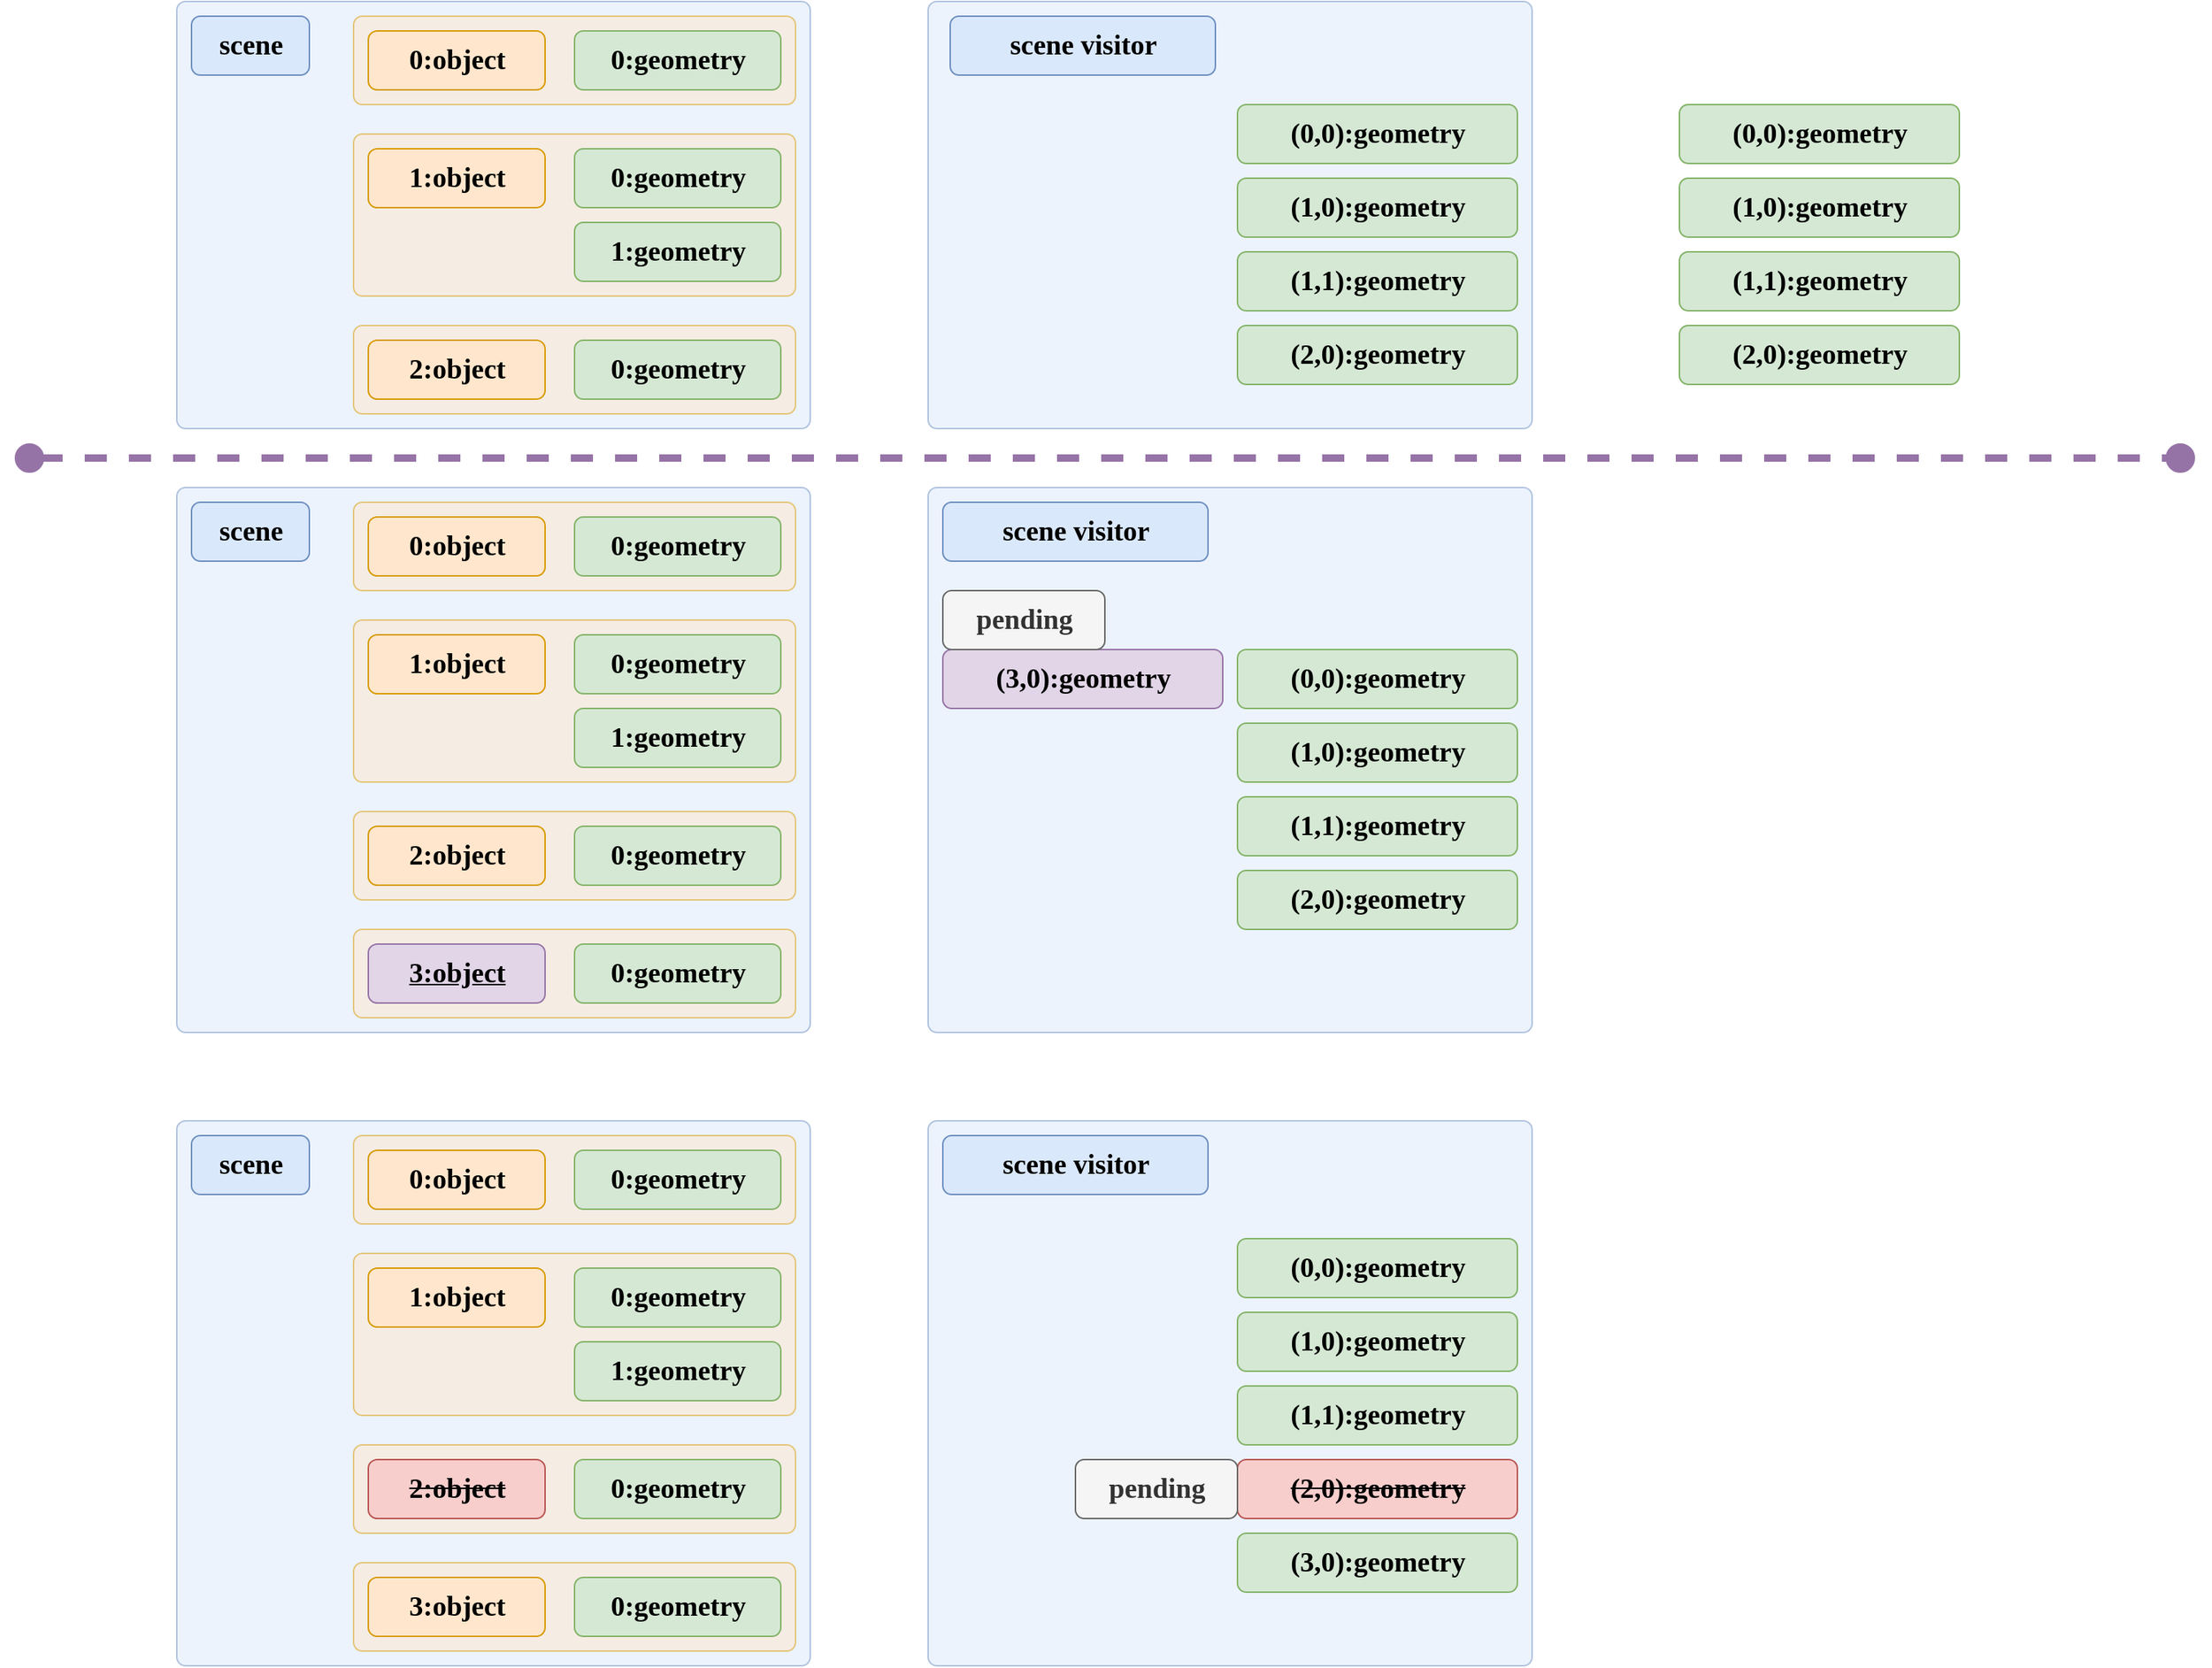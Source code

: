 <mxfile version="22.1.2" type="device">
  <diagram name="第 1 页" id="SAHKPxjK9V1qAOfatdbY">
    <mxGraphModel dx="3020" dy="2640" grid="1" gridSize="10" guides="1" tooltips="1" connect="1" arrows="1" fold="1" page="1" pageScale="1" pageWidth="827" pageHeight="1169" math="0" shadow="0">
      <root>
        <mxCell id="0" />
        <mxCell id="1" parent="0" />
        <mxCell id="b9sYkB1GpHUD2K_iO5PB-15" value="" style="rounded=1;whiteSpace=wrap;html=1;movable=1;resizable=1;rotatable=1;deletable=1;editable=1;locked=0;connectable=1;fillColor=#dae8fc;strokeColor=#6c8ebf;shadow=0;opacity=50;absoluteArcSize=1;arcSize=12;" vertex="1" parent="1">
          <mxGeometry x="10" y="180" width="430" height="370" as="geometry" />
        </mxCell>
        <mxCell id="b9sYkB1GpHUD2K_iO5PB-29" value="" style="rounded=1;whiteSpace=wrap;html=1;movable=1;resizable=1;rotatable=1;deletable=1;editable=1;locked=0;connectable=1;fillColor=#dae8fc;strokeColor=#6c8ebf;shadow=0;opacity=50;absoluteArcSize=1;arcSize=12;" vertex="1" parent="1">
          <mxGeometry x="520" y="180" width="410" height="370" as="geometry" />
        </mxCell>
        <mxCell id="b9sYkB1GpHUD2K_iO5PB-23" value="" style="rounded=1;whiteSpace=wrap;html=1;movable=1;resizable=1;rotatable=1;deletable=1;editable=1;locked=0;connectable=1;fillColor=#ffe6cc;strokeColor=#d79b00;shadow=0;opacity=50;arcSize=12;absoluteArcSize=1;" vertex="1" parent="1">
          <mxGeometry x="130" y="480" width="300" height="60" as="geometry" />
        </mxCell>
        <mxCell id="b9sYkB1GpHUD2K_iO5PB-19" value="" style="rounded=1;whiteSpace=wrap;html=1;movable=1;resizable=1;rotatable=1;deletable=1;editable=1;locked=0;connectable=1;fillColor=#ffe6cc;strokeColor=#d79b00;shadow=0;opacity=50;arcSize=12;absoluteArcSize=1;" vertex="1" parent="1">
          <mxGeometry x="130" y="270" width="300" height="110" as="geometry" />
        </mxCell>
        <mxCell id="b9sYkB1GpHUD2K_iO5PB-18" value="" style="rounded=1;whiteSpace=wrap;html=1;movable=1;resizable=1;rotatable=1;deletable=1;editable=1;locked=0;connectable=1;fillColor=#ffe6cc;strokeColor=#d79b00;shadow=0;opacity=50;absoluteArcSize=1;arcSize=12;" vertex="1" parent="1">
          <mxGeometry x="130" y="190" width="300" height="60" as="geometry" />
        </mxCell>
        <mxCell id="b9sYkB1GpHUD2K_iO5PB-1" value="&lt;span style=&quot;font-size: 19px;&quot;&gt;&lt;b&gt;&lt;font face=&quot;Lucida Console&quot;&gt;scene&lt;br&gt;&lt;/font&gt;&lt;/b&gt;&lt;/span&gt;" style="text;html=1;align=center;verticalAlign=middle;resizable=0;points=[];autosize=1;strokeColor=#6c8ebf;fillColor=#dae8fc;rounded=1;absoluteArcSize=1;arcSize=12;" vertex="1" parent="1">
          <mxGeometry x="20" y="190" width="80" height="40" as="geometry" />
        </mxCell>
        <mxCell id="b9sYkB1GpHUD2K_iO5PB-2" value="&lt;span style=&quot;font-size: 19px;&quot;&gt;&lt;b&gt;&lt;font face=&quot;Lucida Console&quot;&gt;0:object&lt;br&gt;&lt;/font&gt;&lt;/b&gt;&lt;/span&gt;" style="text;html=1;align=center;verticalAlign=middle;resizable=0;points=[];autosize=1;strokeColor=#d79b00;fillColor=#ffe6cc;rounded=1;absoluteArcSize=1;arcSize=12;" vertex="1" parent="1">
          <mxGeometry x="140" y="200" width="120" height="40" as="geometry" />
        </mxCell>
        <mxCell id="b9sYkB1GpHUD2K_iO5PB-4" value="&lt;span style=&quot;font-size: 19px;&quot;&gt;&lt;b&gt;&lt;font face=&quot;Lucida Console&quot;&gt;1:object&lt;br&gt;&lt;/font&gt;&lt;/b&gt;&lt;/span&gt;" style="text;html=1;align=center;verticalAlign=middle;resizable=0;points=[];autosize=1;strokeColor=#d79b00;fillColor=#ffe6cc;rounded=1;absoluteArcSize=1;arcSize=12;" vertex="1" parent="1">
          <mxGeometry x="140" y="280" width="120" height="40" as="geometry" />
        </mxCell>
        <mxCell id="b9sYkB1GpHUD2K_iO5PB-5" value="&lt;span style=&quot;font-size: 19px;&quot;&gt;&lt;font style=&quot;&quot; face=&quot;Lucida Console&quot;&gt;&lt;b&gt;&lt;u&gt;3:object&lt;/u&gt;&lt;/b&gt;&lt;br&gt;&lt;/font&gt;&lt;/span&gt;" style="text;html=1;align=center;verticalAlign=middle;resizable=0;points=[];autosize=1;strokeColor=#9673a6;fillColor=#e1d5e7;rounded=1;absoluteArcSize=1;arcSize=12;" vertex="1" parent="1">
          <mxGeometry x="140" y="490" width="120" height="40" as="geometry" />
        </mxCell>
        <mxCell id="b9sYkB1GpHUD2K_iO5PB-6" value="&lt;span style=&quot;font-size: 19px;&quot;&gt;&lt;b&gt;&lt;font face=&quot;Lucida Console&quot;&gt;0:geometry&lt;br&gt;&lt;/font&gt;&lt;/b&gt;&lt;/span&gt;" style="text;html=1;align=center;verticalAlign=middle;resizable=0;points=[];autosize=1;strokeColor=#82b366;fillColor=#d5e8d4;rounded=1;absoluteArcSize=1;arcSize=12;" vertex="1" parent="1">
          <mxGeometry x="280" y="200" width="140" height="40" as="geometry" />
        </mxCell>
        <mxCell id="b9sYkB1GpHUD2K_iO5PB-20" value="&lt;span style=&quot;font-size: 19px;&quot;&gt;&lt;b&gt;&lt;font face=&quot;Lucida Console&quot;&gt;0:geometry&lt;br&gt;&lt;/font&gt;&lt;/b&gt;&lt;/span&gt;" style="text;html=1;align=center;verticalAlign=middle;resizable=0;points=[];autosize=1;strokeColor=#82b366;fillColor=#d5e8d4;rounded=1;absoluteArcSize=1;arcSize=12;" vertex="1" parent="1">
          <mxGeometry x="280" y="280" width="140" height="40" as="geometry" />
        </mxCell>
        <mxCell id="b9sYkB1GpHUD2K_iO5PB-22" value="&lt;span style=&quot;font-size: 19px;&quot;&gt;&lt;b&gt;&lt;font face=&quot;Lucida Console&quot;&gt;1:geometry&lt;br&gt;&lt;/font&gt;&lt;/b&gt;&lt;/span&gt;" style="text;html=1;align=center;verticalAlign=middle;resizable=0;points=[];autosize=1;strokeColor=#82b366;fillColor=#d5e8d4;rounded=1;absoluteArcSize=1;arcSize=12;" vertex="1" parent="1">
          <mxGeometry x="280" y="330" width="140" height="40" as="geometry" />
        </mxCell>
        <mxCell id="b9sYkB1GpHUD2K_iO5PB-24" value="&lt;span style=&quot;font-size: 19px;&quot;&gt;&lt;b&gt;&lt;font face=&quot;Lucida Console&quot;&gt;0:geometry&lt;br&gt;&lt;/font&gt;&lt;/b&gt;&lt;/span&gt;" style="text;html=1;align=center;verticalAlign=middle;resizable=0;points=[];autosize=1;strokeColor=#82b366;fillColor=#d5e8d4;rounded=1;absoluteArcSize=1;arcSize=12;" vertex="1" parent="1">
          <mxGeometry x="280" y="490" width="140" height="40" as="geometry" />
        </mxCell>
        <mxCell id="b9sYkB1GpHUD2K_iO5PB-25" value="&lt;span style=&quot;font-size: 19px;&quot;&gt;&lt;b&gt;&lt;font face=&quot;Lucida Console&quot;&gt;scene visitor&lt;br&gt;&lt;/font&gt;&lt;/b&gt;&lt;/span&gt;" style="text;html=1;align=center;verticalAlign=middle;resizable=0;points=[];autosize=1;strokeColor=#6c8ebf;fillColor=#dae8fc;rounded=1;absoluteArcSize=1;arcSize=12;" vertex="1" parent="1">
          <mxGeometry x="530" y="190" width="180" height="40" as="geometry" />
        </mxCell>
        <mxCell id="b9sYkB1GpHUD2K_iO5PB-26" value="&lt;span style=&quot;font-size: 19px;&quot;&gt;&lt;b&gt;&lt;font face=&quot;Lucida Console&quot;&gt;(0,0):geometry&lt;br&gt;&lt;/font&gt;&lt;/b&gt;&lt;/span&gt;" style="text;html=1;align=center;verticalAlign=middle;resizable=0;points=[];autosize=1;strokeColor=#82b366;fillColor=#d5e8d4;rounded=1;absoluteArcSize=1;arcSize=12;" vertex="1" parent="1">
          <mxGeometry x="730" y="290" width="190" height="40" as="geometry" />
        </mxCell>
        <mxCell id="b9sYkB1GpHUD2K_iO5PB-27" value="&lt;span style=&quot;font-size: 19px;&quot;&gt;&lt;b&gt;&lt;font face=&quot;Lucida Console&quot;&gt;(1,0):geometry&lt;br&gt;&lt;/font&gt;&lt;/b&gt;&lt;/span&gt;" style="text;html=1;align=center;verticalAlign=middle;resizable=0;points=[];autosize=1;strokeColor=#82b366;fillColor=#d5e8d4;rounded=1;absoluteArcSize=1;arcSize=12;" vertex="1" parent="1">
          <mxGeometry x="730" y="340" width="190" height="40" as="geometry" />
        </mxCell>
        <mxCell id="b9sYkB1GpHUD2K_iO5PB-28" value="&lt;span style=&quot;font-size: 19px;&quot;&gt;&lt;b&gt;&lt;font face=&quot;Lucida Console&quot;&gt;(1,1):geometry&lt;br&gt;&lt;/font&gt;&lt;/b&gt;&lt;/span&gt;" style="text;html=1;align=center;verticalAlign=middle;resizable=0;points=[];autosize=1;strokeColor=#82b366;fillColor=#d5e8d4;rounded=1;absoluteArcSize=1;arcSize=12;" vertex="1" parent="1">
          <mxGeometry x="730" y="390" width="190" height="40" as="geometry" />
        </mxCell>
        <mxCell id="b9sYkB1GpHUD2K_iO5PB-30" value="&lt;span style=&quot;font-size: 19px;&quot;&gt;&lt;b&gt;&lt;font face=&quot;Lucida Console&quot;&gt;(3,0):geometry&lt;br&gt;&lt;/font&gt;&lt;/b&gt;&lt;/span&gt;" style="text;html=1;align=center;verticalAlign=middle;resizable=0;points=[];autosize=1;strokeColor=#9673a6;fillColor=#e1d5e7;rounded=1;absoluteArcSize=1;arcSize=12;" vertex="1" parent="1">
          <mxGeometry x="530" y="290" width="190" height="40" as="geometry" />
        </mxCell>
        <mxCell id="b9sYkB1GpHUD2K_iO5PB-35" value="" style="rounded=1;whiteSpace=wrap;html=1;movable=1;resizable=1;rotatable=1;deletable=1;editable=1;locked=0;connectable=1;fillColor=#dae8fc;strokeColor=#6c8ebf;shadow=0;opacity=50;absoluteArcSize=1;arcSize=12;" vertex="1" parent="1">
          <mxGeometry x="10" y="-150" width="430" height="290" as="geometry" />
        </mxCell>
        <mxCell id="b9sYkB1GpHUD2K_iO5PB-36" value="" style="rounded=1;whiteSpace=wrap;html=1;movable=1;resizable=1;rotatable=1;deletable=1;editable=1;locked=0;connectable=1;fillColor=#ffe6cc;strokeColor=#d79b00;shadow=0;opacity=50;absoluteArcSize=1;arcSize=12;" vertex="1" parent="1">
          <mxGeometry x="130" y="70" width="300" height="60" as="geometry" />
        </mxCell>
        <mxCell id="b9sYkB1GpHUD2K_iO5PB-37" value="&lt;span style=&quot;font-size: 19px;&quot;&gt;&lt;b&gt;&lt;font face=&quot;Lucida Console&quot;&gt;0:geometry&lt;br&gt;&lt;/font&gt;&lt;/b&gt;&lt;/span&gt;" style="text;html=1;align=center;verticalAlign=middle;resizable=0;points=[];autosize=1;strokeColor=#82b366;fillColor=#d5e8d4;rounded=1;absoluteArcSize=1;arcSize=12;" vertex="1" parent="1">
          <mxGeometry x="280" y="80" width="140" height="40" as="geometry" />
        </mxCell>
        <mxCell id="b9sYkB1GpHUD2K_iO5PB-38" value="" style="rounded=1;whiteSpace=wrap;html=1;movable=1;resizable=1;rotatable=1;deletable=1;editable=1;locked=0;connectable=1;fillColor=#dae8fc;strokeColor=#6c8ebf;shadow=0;opacity=50;absoluteArcSize=1;arcSize=12;" vertex="1" parent="1">
          <mxGeometry x="520" y="-150" width="410" height="290" as="geometry" />
        </mxCell>
        <mxCell id="b9sYkB1GpHUD2K_iO5PB-40" value="" style="rounded=1;whiteSpace=wrap;html=1;movable=1;resizable=1;rotatable=1;deletable=1;editable=1;locked=0;connectable=1;fillColor=#ffe6cc;strokeColor=#d79b00;shadow=0;opacity=50;arcSize=12;absoluteArcSize=1;" vertex="1" parent="1">
          <mxGeometry x="130" y="-60" width="300" height="110" as="geometry" />
        </mxCell>
        <mxCell id="b9sYkB1GpHUD2K_iO5PB-41" value="" style="rounded=1;whiteSpace=wrap;html=1;movable=1;resizable=1;rotatable=1;deletable=1;editable=1;locked=0;connectable=1;fillColor=#ffe6cc;strokeColor=#d79b00;shadow=0;opacity=50;absoluteArcSize=1;arcSize=12;" vertex="1" parent="1">
          <mxGeometry x="130" y="-140" width="300" height="60" as="geometry" />
        </mxCell>
        <mxCell id="b9sYkB1GpHUD2K_iO5PB-42" value="&lt;span style=&quot;font-size: 19px;&quot;&gt;&lt;b&gt;&lt;font face=&quot;Lucida Console&quot;&gt;scene&lt;br&gt;&lt;/font&gt;&lt;/b&gt;&lt;/span&gt;" style="text;html=1;align=center;verticalAlign=middle;resizable=0;points=[];autosize=1;strokeColor=#6c8ebf;fillColor=#dae8fc;rounded=1;absoluteArcSize=1;arcSize=12;" vertex="1" parent="1">
          <mxGeometry x="20" y="-140" width="80" height="40" as="geometry" />
        </mxCell>
        <mxCell id="b9sYkB1GpHUD2K_iO5PB-43" value="&lt;span style=&quot;font-size: 19px;&quot;&gt;&lt;b&gt;&lt;font face=&quot;Lucida Console&quot;&gt;0:object&lt;br&gt;&lt;/font&gt;&lt;/b&gt;&lt;/span&gt;" style="text;html=1;align=center;verticalAlign=middle;resizable=0;points=[];autosize=1;strokeColor=#d79b00;fillColor=#ffe6cc;rounded=1;absoluteArcSize=1;arcSize=12;" vertex="1" parent="1">
          <mxGeometry x="140" y="-130" width="120" height="40" as="geometry" />
        </mxCell>
        <mxCell id="b9sYkB1GpHUD2K_iO5PB-44" value="&lt;span style=&quot;font-size: 19px;&quot;&gt;&lt;b&gt;&lt;font face=&quot;Lucida Console&quot;&gt;1:object&lt;br&gt;&lt;/font&gt;&lt;/b&gt;&lt;/span&gt;" style="text;html=1;align=center;verticalAlign=middle;resizable=0;points=[];autosize=1;strokeColor=#d79b00;fillColor=#ffe6cc;rounded=1;absoluteArcSize=1;arcSize=12;" vertex="1" parent="1">
          <mxGeometry x="140" y="-50" width="120" height="40" as="geometry" />
        </mxCell>
        <mxCell id="b9sYkB1GpHUD2K_iO5PB-46" value="&lt;span style=&quot;font-size: 19px;&quot;&gt;&lt;b&gt;&lt;font face=&quot;Lucida Console&quot;&gt;0:geometry&lt;br&gt;&lt;/font&gt;&lt;/b&gt;&lt;/span&gt;" style="text;html=1;align=center;verticalAlign=middle;resizable=0;points=[];autosize=1;strokeColor=#82b366;fillColor=#d5e8d4;rounded=1;absoluteArcSize=1;arcSize=12;" vertex="1" parent="1">
          <mxGeometry x="280" y="-130" width="140" height="40" as="geometry" />
        </mxCell>
        <mxCell id="b9sYkB1GpHUD2K_iO5PB-47" value="&lt;span style=&quot;font-size: 19px;&quot;&gt;&lt;b&gt;&lt;font face=&quot;Lucida Console&quot;&gt;0:geometry&lt;br&gt;&lt;/font&gt;&lt;/b&gt;&lt;/span&gt;" style="text;html=1;align=center;verticalAlign=middle;resizable=0;points=[];autosize=1;strokeColor=#82b366;fillColor=#d5e8d4;rounded=1;absoluteArcSize=1;arcSize=12;" vertex="1" parent="1">
          <mxGeometry x="280" y="-50" width="140" height="40" as="geometry" />
        </mxCell>
        <mxCell id="b9sYkB1GpHUD2K_iO5PB-48" value="&lt;span style=&quot;font-size: 19px;&quot;&gt;&lt;b&gt;&lt;font face=&quot;Lucida Console&quot;&gt;2:object&lt;br&gt;&lt;/font&gt;&lt;/b&gt;&lt;/span&gt;" style="text;html=1;align=center;verticalAlign=middle;resizable=0;points=[];autosize=1;strokeColor=#d79b00;fillColor=#ffe6cc;rounded=1;absoluteArcSize=1;arcSize=12;" vertex="1" parent="1">
          <mxGeometry x="140" y="80" width="120" height="40" as="geometry" />
        </mxCell>
        <mxCell id="b9sYkB1GpHUD2K_iO5PB-49" value="&lt;span style=&quot;font-size: 19px;&quot;&gt;&lt;b&gt;&lt;font face=&quot;Lucida Console&quot;&gt;1:geometry&lt;br&gt;&lt;/font&gt;&lt;/b&gt;&lt;/span&gt;" style="text;html=1;align=center;verticalAlign=middle;resizable=0;points=[];autosize=1;strokeColor=#82b366;fillColor=#d5e8d4;rounded=1;absoluteArcSize=1;arcSize=12;" vertex="1" parent="1">
          <mxGeometry x="280" width="140" height="40" as="geometry" />
        </mxCell>
        <mxCell id="b9sYkB1GpHUD2K_iO5PB-51" value="&lt;span style=&quot;font-size: 19px;&quot;&gt;&lt;b&gt;&lt;font face=&quot;Lucida Console&quot;&gt;scene visitor&lt;br&gt;&lt;/font&gt;&lt;/b&gt;&lt;/span&gt;" style="text;html=1;align=center;verticalAlign=middle;resizable=0;points=[];autosize=1;strokeColor=#6c8ebf;fillColor=#dae8fc;rounded=1;absoluteArcSize=1;arcSize=12;" vertex="1" parent="1">
          <mxGeometry x="535" y="-140" width="180" height="40" as="geometry" />
        </mxCell>
        <mxCell id="b9sYkB1GpHUD2K_iO5PB-52" value="&lt;span style=&quot;font-size: 19px;&quot;&gt;&lt;b&gt;&lt;font face=&quot;Lucida Console&quot;&gt;(0,0):geometry&lt;br&gt;&lt;/font&gt;&lt;/b&gt;&lt;/span&gt;" style="text;html=1;align=center;verticalAlign=middle;resizable=0;points=[];autosize=1;strokeColor=#82b366;fillColor=#d5e8d4;rounded=1;absoluteArcSize=1;arcSize=12;" vertex="1" parent="1">
          <mxGeometry x="730" y="-80" width="190" height="40" as="geometry" />
        </mxCell>
        <mxCell id="b9sYkB1GpHUD2K_iO5PB-53" value="&lt;span style=&quot;font-size: 19px;&quot;&gt;&lt;b&gt;&lt;font face=&quot;Lucida Console&quot;&gt;(1,0):geometry&lt;br&gt;&lt;/font&gt;&lt;/b&gt;&lt;/span&gt;" style="text;html=1;align=center;verticalAlign=middle;resizable=0;points=[];autosize=1;strokeColor=#82b366;fillColor=#d5e8d4;rounded=1;absoluteArcSize=1;arcSize=12;" vertex="1" parent="1">
          <mxGeometry x="730" y="-30" width="190" height="40" as="geometry" />
        </mxCell>
        <mxCell id="b9sYkB1GpHUD2K_iO5PB-54" value="&lt;span style=&quot;font-size: 19px;&quot;&gt;&lt;b&gt;&lt;font face=&quot;Lucida Console&quot;&gt;(1,1):geometry&lt;br&gt;&lt;/font&gt;&lt;/b&gt;&lt;/span&gt;" style="text;html=1;align=center;verticalAlign=middle;resizable=0;points=[];autosize=1;strokeColor=#82b366;fillColor=#d5e8d4;rounded=1;absoluteArcSize=1;arcSize=12;" vertex="1" parent="1">
          <mxGeometry x="730" y="20" width="190" height="40" as="geometry" />
        </mxCell>
        <mxCell id="b9sYkB1GpHUD2K_iO5PB-56" value="&lt;span style=&quot;font-size: 19px;&quot;&gt;&lt;b&gt;&lt;font face=&quot;Lucida Console&quot;&gt;(2,0):geometry&lt;br&gt;&lt;/font&gt;&lt;/b&gt;&lt;/span&gt;" style="text;html=1;align=center;verticalAlign=middle;resizable=0;points=[];autosize=1;strokeColor=#82b366;fillColor=#d5e8d4;rounded=1;absoluteArcSize=1;arcSize=12;" vertex="1" parent="1">
          <mxGeometry x="730" y="70" width="190" height="40" as="geometry" />
        </mxCell>
        <mxCell id="b9sYkB1GpHUD2K_iO5PB-58" value="" style="rounded=1;whiteSpace=wrap;html=1;movable=1;resizable=1;rotatable=1;deletable=1;editable=1;locked=0;connectable=1;fillColor=#dae8fc;strokeColor=#6c8ebf;shadow=0;opacity=50;absoluteArcSize=1;arcSize=12;" vertex="1" parent="1">
          <mxGeometry x="10" y="610" width="430" height="370" as="geometry" />
        </mxCell>
        <mxCell id="b9sYkB1GpHUD2K_iO5PB-59" value="" style="rounded=1;whiteSpace=wrap;html=1;movable=1;resizable=1;rotatable=1;deletable=1;editable=1;locked=0;connectable=1;fillColor=#ffe6cc;strokeColor=#d79b00;shadow=0;opacity=50;absoluteArcSize=1;arcSize=12;" vertex="1" parent="1">
          <mxGeometry x="130" y="830" width="300" height="60" as="geometry" />
        </mxCell>
        <mxCell id="b9sYkB1GpHUD2K_iO5PB-60" value="&lt;span style=&quot;font-size: 19px;&quot;&gt;&lt;b&gt;&lt;font face=&quot;Lucida Console&quot;&gt;0:geometry&lt;br&gt;&lt;/font&gt;&lt;/b&gt;&lt;/span&gt;" style="text;html=1;align=center;verticalAlign=middle;resizable=0;points=[];autosize=1;strokeColor=#82b366;fillColor=#d5e8d4;rounded=1;absoluteArcSize=1;arcSize=12;" vertex="1" parent="1">
          <mxGeometry x="280" y="840" width="140" height="40" as="geometry" />
        </mxCell>
        <mxCell id="b9sYkB1GpHUD2K_iO5PB-61" value="" style="rounded=1;whiteSpace=wrap;html=1;movable=1;resizable=1;rotatable=1;deletable=1;editable=1;locked=0;connectable=1;fillColor=#dae8fc;strokeColor=#6c8ebf;shadow=0;opacity=50;absoluteArcSize=1;arcSize=12;" vertex="1" parent="1">
          <mxGeometry x="520" y="610" width="410" height="370" as="geometry" />
        </mxCell>
        <mxCell id="b9sYkB1GpHUD2K_iO5PB-62" value="" style="rounded=1;whiteSpace=wrap;html=1;movable=1;resizable=1;rotatable=1;deletable=1;editable=1;locked=0;connectable=1;fillColor=#ffe6cc;strokeColor=#d79b00;shadow=0;opacity=50;arcSize=12;absoluteArcSize=1;" vertex="1" parent="1">
          <mxGeometry x="130" y="910" width="300" height="60" as="geometry" />
        </mxCell>
        <mxCell id="b9sYkB1GpHUD2K_iO5PB-63" value="" style="rounded=1;whiteSpace=wrap;html=1;movable=1;resizable=1;rotatable=1;deletable=1;editable=1;locked=0;connectable=1;fillColor=#ffe6cc;strokeColor=#d79b00;shadow=0;opacity=50;arcSize=12;absoluteArcSize=1;" vertex="1" parent="1">
          <mxGeometry x="130" y="700" width="300" height="110" as="geometry" />
        </mxCell>
        <mxCell id="b9sYkB1GpHUD2K_iO5PB-64" value="" style="rounded=1;whiteSpace=wrap;html=1;movable=1;resizable=1;rotatable=1;deletable=1;editable=1;locked=0;connectable=1;fillColor=#ffe6cc;strokeColor=#d79b00;shadow=0;opacity=50;absoluteArcSize=1;arcSize=12;" vertex="1" parent="1">
          <mxGeometry x="130" y="620" width="300" height="60" as="geometry" />
        </mxCell>
        <mxCell id="b9sYkB1GpHUD2K_iO5PB-65" value="&lt;span style=&quot;font-size: 19px;&quot;&gt;&lt;b&gt;&lt;font face=&quot;Lucida Console&quot;&gt;scene&lt;br&gt;&lt;/font&gt;&lt;/b&gt;&lt;/span&gt;" style="text;html=1;align=center;verticalAlign=middle;resizable=0;points=[];autosize=1;strokeColor=#6c8ebf;fillColor=#dae8fc;rounded=1;absoluteArcSize=1;arcSize=12;" vertex="1" parent="1">
          <mxGeometry x="20" y="620" width="80" height="40" as="geometry" />
        </mxCell>
        <mxCell id="b9sYkB1GpHUD2K_iO5PB-66" value="&lt;span style=&quot;font-size: 19px;&quot;&gt;&lt;b&gt;&lt;font face=&quot;Lucida Console&quot;&gt;0:object&lt;br&gt;&lt;/font&gt;&lt;/b&gt;&lt;/span&gt;" style="text;html=1;align=center;verticalAlign=middle;resizable=0;points=[];autosize=1;strokeColor=#d79b00;fillColor=#ffe6cc;rounded=1;absoluteArcSize=1;arcSize=12;" vertex="1" parent="1">
          <mxGeometry x="140" y="630" width="120" height="40" as="geometry" />
        </mxCell>
        <mxCell id="b9sYkB1GpHUD2K_iO5PB-67" value="&lt;span style=&quot;font-size: 19px;&quot;&gt;&lt;b&gt;&lt;font face=&quot;Lucida Console&quot;&gt;1:object&lt;br&gt;&lt;/font&gt;&lt;/b&gt;&lt;/span&gt;" style="text;html=1;align=center;verticalAlign=middle;resizable=0;points=[];autosize=1;strokeColor=#d79b00;fillColor=#ffe6cc;rounded=1;absoluteArcSize=1;arcSize=12;" vertex="1" parent="1">
          <mxGeometry x="140" y="710" width="120" height="40" as="geometry" />
        </mxCell>
        <mxCell id="b9sYkB1GpHUD2K_iO5PB-68" value="&lt;span style=&quot;font-size: 19px;&quot;&gt;&lt;b&gt;&lt;font face=&quot;Lucida Console&quot;&gt;3:object&lt;br&gt;&lt;/font&gt;&lt;/b&gt;&lt;/span&gt;" style="text;html=1;align=center;verticalAlign=middle;resizable=0;points=[];autosize=1;strokeColor=#d79b00;fillColor=#ffe6cc;rounded=1;absoluteArcSize=1;arcSize=12;" vertex="1" parent="1">
          <mxGeometry x="140" y="920" width="120" height="40" as="geometry" />
        </mxCell>
        <mxCell id="b9sYkB1GpHUD2K_iO5PB-69" value="&lt;span style=&quot;font-size: 19px;&quot;&gt;&lt;b&gt;&lt;font face=&quot;Lucida Console&quot;&gt;0:geometry&lt;br&gt;&lt;/font&gt;&lt;/b&gt;&lt;/span&gt;" style="text;html=1;align=center;verticalAlign=middle;resizable=0;points=[];autosize=1;strokeColor=#82b366;fillColor=#d5e8d4;rounded=1;absoluteArcSize=1;arcSize=12;" vertex="1" parent="1">
          <mxGeometry x="280" y="630" width="140" height="40" as="geometry" />
        </mxCell>
        <mxCell id="b9sYkB1GpHUD2K_iO5PB-70" value="&lt;span style=&quot;font-size: 19px;&quot;&gt;&lt;b&gt;&lt;font face=&quot;Lucida Console&quot;&gt;0:geometry&lt;br&gt;&lt;/font&gt;&lt;/b&gt;&lt;/span&gt;" style="text;html=1;align=center;verticalAlign=middle;resizable=0;points=[];autosize=1;strokeColor=#82b366;fillColor=#d5e8d4;rounded=1;absoluteArcSize=1;arcSize=12;" vertex="1" parent="1">
          <mxGeometry x="280" y="710" width="140" height="40" as="geometry" />
        </mxCell>
        <mxCell id="b9sYkB1GpHUD2K_iO5PB-71" value="&lt;span style=&quot;font-size: 19px;&quot;&gt;&lt;b&gt;&lt;font face=&quot;Lucida Console&quot;&gt;&lt;strike&gt;2:object&lt;/strike&gt;&lt;br&gt;&lt;/font&gt;&lt;/b&gt;&lt;/span&gt;" style="text;html=1;align=center;verticalAlign=middle;resizable=0;points=[];autosize=1;strokeColor=#b85450;fillColor=#f8cecc;rounded=1;absoluteArcSize=1;arcSize=12;" vertex="1" parent="1">
          <mxGeometry x="140" y="840" width="120" height="40" as="geometry" />
        </mxCell>
        <mxCell id="b9sYkB1GpHUD2K_iO5PB-72" value="&lt;span style=&quot;font-size: 19px;&quot;&gt;&lt;b&gt;&lt;font face=&quot;Lucida Console&quot;&gt;1:geometry&lt;br&gt;&lt;/font&gt;&lt;/b&gt;&lt;/span&gt;" style="text;html=1;align=center;verticalAlign=middle;resizable=0;points=[];autosize=1;strokeColor=#82b366;fillColor=#d5e8d4;rounded=1;absoluteArcSize=1;arcSize=12;" vertex="1" parent="1">
          <mxGeometry x="280" y="760" width="140" height="40" as="geometry" />
        </mxCell>
        <mxCell id="b9sYkB1GpHUD2K_iO5PB-73" value="&lt;span style=&quot;font-size: 19px;&quot;&gt;&lt;b&gt;&lt;font face=&quot;Lucida Console&quot;&gt;0:geometry&lt;br&gt;&lt;/font&gt;&lt;/b&gt;&lt;/span&gt;" style="text;html=1;align=center;verticalAlign=middle;resizable=0;points=[];autosize=1;strokeColor=#82b366;fillColor=#d5e8d4;rounded=1;absoluteArcSize=1;arcSize=12;" vertex="1" parent="1">
          <mxGeometry x="280" y="920" width="140" height="40" as="geometry" />
        </mxCell>
        <mxCell id="b9sYkB1GpHUD2K_iO5PB-74" value="&lt;span style=&quot;font-size: 19px;&quot;&gt;&lt;b&gt;&lt;font face=&quot;Lucida Console&quot;&gt;scene visitor&lt;br&gt;&lt;/font&gt;&lt;/b&gt;&lt;/span&gt;" style="text;html=1;align=center;verticalAlign=middle;resizable=0;points=[];autosize=1;strokeColor=#6c8ebf;fillColor=#dae8fc;rounded=1;absoluteArcSize=1;arcSize=12;" vertex="1" parent="1">
          <mxGeometry x="530" y="620" width="180" height="40" as="geometry" />
        </mxCell>
        <mxCell id="b9sYkB1GpHUD2K_iO5PB-75" value="&lt;span style=&quot;font-size: 19px;&quot;&gt;&lt;b&gt;&lt;font face=&quot;Lucida Console&quot;&gt;(0,0):geometry&lt;br&gt;&lt;/font&gt;&lt;/b&gt;&lt;/span&gt;" style="text;html=1;align=center;verticalAlign=middle;resizable=0;points=[];autosize=1;strokeColor=#82b366;fillColor=#d5e8d4;rounded=1;absoluteArcSize=1;arcSize=12;" vertex="1" parent="1">
          <mxGeometry x="730" y="690" width="190" height="40" as="geometry" />
        </mxCell>
        <mxCell id="b9sYkB1GpHUD2K_iO5PB-76" value="&lt;span style=&quot;font-size: 19px;&quot;&gt;&lt;b&gt;&lt;font face=&quot;Lucida Console&quot;&gt;(1,0):geometry&lt;br&gt;&lt;/font&gt;&lt;/b&gt;&lt;/span&gt;" style="text;html=1;align=center;verticalAlign=middle;resizable=0;points=[];autosize=1;strokeColor=#82b366;fillColor=#d5e8d4;rounded=1;absoluteArcSize=1;arcSize=12;" vertex="1" parent="1">
          <mxGeometry x="730" y="740" width="190" height="40" as="geometry" />
        </mxCell>
        <mxCell id="b9sYkB1GpHUD2K_iO5PB-77" value="&lt;span style=&quot;font-size: 19px;&quot;&gt;&lt;b&gt;&lt;font face=&quot;Lucida Console&quot;&gt;(1,1):geometry&lt;br&gt;&lt;/font&gt;&lt;/b&gt;&lt;/span&gt;" style="text;html=1;align=center;verticalAlign=middle;resizable=0;points=[];autosize=1;strokeColor=#82b366;fillColor=#d5e8d4;rounded=1;absoluteArcSize=1;arcSize=12;" vertex="1" parent="1">
          <mxGeometry x="730" y="790" width="190" height="40" as="geometry" />
        </mxCell>
        <mxCell id="b9sYkB1GpHUD2K_iO5PB-78" value="&lt;span style=&quot;font-size: 19px;&quot;&gt;&lt;b&gt;&lt;font face=&quot;Lucida Console&quot;&gt;(3,0):geometry&lt;br&gt;&lt;/font&gt;&lt;/b&gt;&lt;/span&gt;" style="text;html=1;align=center;verticalAlign=middle;resizable=0;points=[];autosize=1;strokeColor=#82b366;fillColor=#d5e8d4;rounded=1;absoluteArcSize=1;arcSize=12;" vertex="1" parent="1">
          <mxGeometry x="730" y="890" width="190" height="40" as="geometry" />
        </mxCell>
        <mxCell id="b9sYkB1GpHUD2K_iO5PB-79" value="&lt;span style=&quot;font-size: 19px;&quot;&gt;&lt;b&gt;&lt;font face=&quot;Lucida Console&quot;&gt;&lt;strike&gt;(2,0):geometry&lt;/strike&gt;&lt;br&gt;&lt;/font&gt;&lt;/b&gt;&lt;/span&gt;" style="text;html=1;align=center;verticalAlign=middle;resizable=0;points=[];autosize=1;strokeColor=#b85450;fillColor=#f8cecc;rounded=1;absoluteArcSize=1;arcSize=12;" vertex="1" parent="1">
          <mxGeometry x="730" y="840" width="190" height="40" as="geometry" />
        </mxCell>
        <mxCell id="b9sYkB1GpHUD2K_iO5PB-80" value="&lt;span style=&quot;font-size: 19px;&quot;&gt;&lt;b&gt;&lt;font face=&quot;Lucida Console&quot;&gt;pending&lt;br&gt;&lt;/font&gt;&lt;/b&gt;&lt;/span&gt;" style="text;html=1;align=center;verticalAlign=middle;resizable=0;points=[];autosize=1;strokeColor=#666666;fillColor=#f5f5f5;rounded=1;absoluteArcSize=1;arcSize=12;fontColor=#333333;" vertex="1" parent="1">
          <mxGeometry x="620" y="840" width="110" height="40" as="geometry" />
        </mxCell>
        <mxCell id="b9sYkB1GpHUD2K_iO5PB-81" value="" style="rounded=1;whiteSpace=wrap;html=1;movable=1;resizable=1;rotatable=1;deletable=1;editable=1;locked=0;connectable=1;fillColor=#ffe6cc;strokeColor=#d79b00;shadow=0;opacity=50;absoluteArcSize=1;arcSize=12;" vertex="1" parent="1">
          <mxGeometry x="130" y="400" width="300" height="60" as="geometry" />
        </mxCell>
        <mxCell id="b9sYkB1GpHUD2K_iO5PB-82" value="&lt;span style=&quot;font-size: 19px;&quot;&gt;&lt;b&gt;&lt;font face=&quot;Lucida Console&quot;&gt;0:geometry&lt;br&gt;&lt;/font&gt;&lt;/b&gt;&lt;/span&gt;" style="text;html=1;align=center;verticalAlign=middle;resizable=0;points=[];autosize=1;strokeColor=#82b366;fillColor=#d5e8d4;rounded=1;absoluteArcSize=1;arcSize=12;" vertex="1" parent="1">
          <mxGeometry x="280" y="410" width="140" height="40" as="geometry" />
        </mxCell>
        <mxCell id="b9sYkB1GpHUD2K_iO5PB-83" value="&lt;span style=&quot;font-size: 19px;&quot;&gt;&lt;b&gt;&lt;font face=&quot;Lucida Console&quot;&gt;2:object&lt;br&gt;&lt;/font&gt;&lt;/b&gt;&lt;/span&gt;" style="text;html=1;align=center;verticalAlign=middle;resizable=0;points=[];autosize=1;strokeColor=#d79b00;fillColor=#ffe6cc;rounded=1;absoluteArcSize=1;arcSize=12;" vertex="1" parent="1">
          <mxGeometry x="140" y="410" width="120" height="40" as="geometry" />
        </mxCell>
        <mxCell id="b9sYkB1GpHUD2K_iO5PB-84" value="&lt;span style=&quot;font-size: 19px;&quot;&gt;&lt;b&gt;&lt;font face=&quot;Lucida Console&quot;&gt;(2,0):geometry&lt;br&gt;&lt;/font&gt;&lt;/b&gt;&lt;/span&gt;" style="text;html=1;align=center;verticalAlign=middle;resizable=0;points=[];autosize=1;strokeColor=#82b366;fillColor=#d5e8d4;rounded=1;absoluteArcSize=1;arcSize=12;" vertex="1" parent="1">
          <mxGeometry x="730" y="440" width="190" height="40" as="geometry" />
        </mxCell>
        <mxCell id="b9sYkB1GpHUD2K_iO5PB-85" value="&lt;span style=&quot;font-size: 19px;&quot;&gt;&lt;b&gt;&lt;font face=&quot;Lucida Console&quot;&gt;pending&lt;br&gt;&lt;/font&gt;&lt;/b&gt;&lt;/span&gt;" style="text;html=1;align=center;verticalAlign=middle;resizable=0;points=[];autosize=1;strokeColor=#666666;fillColor=#f5f5f5;rounded=1;absoluteArcSize=1;arcSize=12;fontColor=#333333;" vertex="1" parent="1">
          <mxGeometry x="530" y="250" width="110" height="40" as="geometry" />
        </mxCell>
        <mxCell id="b9sYkB1GpHUD2K_iO5PB-87" value="&lt;span style=&quot;font-size: 19px;&quot;&gt;&lt;b&gt;&lt;font face=&quot;Lucida Console&quot;&gt;(0,0):geometry&lt;br&gt;&lt;/font&gt;&lt;/b&gt;&lt;/span&gt;" style="text;html=1;align=center;verticalAlign=middle;resizable=0;points=[];autosize=1;strokeColor=#82b366;fillColor=#d5e8d4;rounded=1;absoluteArcSize=1;arcSize=12;" vertex="1" parent="1">
          <mxGeometry x="1030" y="-80" width="190" height="40" as="geometry" />
        </mxCell>
        <mxCell id="b9sYkB1GpHUD2K_iO5PB-88" value="&lt;span style=&quot;font-size: 19px;&quot;&gt;&lt;b&gt;&lt;font face=&quot;Lucida Console&quot;&gt;(1,0):geometry&lt;br&gt;&lt;/font&gt;&lt;/b&gt;&lt;/span&gt;" style="text;html=1;align=center;verticalAlign=middle;resizable=0;points=[];autosize=1;strokeColor=#82b366;fillColor=#d5e8d4;rounded=1;absoluteArcSize=1;arcSize=12;" vertex="1" parent="1">
          <mxGeometry x="1030" y="-30" width="190" height="40" as="geometry" />
        </mxCell>
        <mxCell id="b9sYkB1GpHUD2K_iO5PB-89" value="&lt;span style=&quot;font-size: 19px;&quot;&gt;&lt;b&gt;&lt;font face=&quot;Lucida Console&quot;&gt;(1,1):geometry&lt;br&gt;&lt;/font&gt;&lt;/b&gt;&lt;/span&gt;" style="text;html=1;align=center;verticalAlign=middle;resizable=0;points=[];autosize=1;strokeColor=#82b366;fillColor=#d5e8d4;rounded=1;absoluteArcSize=1;arcSize=12;" vertex="1" parent="1">
          <mxGeometry x="1030" y="20" width="190" height="40" as="geometry" />
        </mxCell>
        <mxCell id="b9sYkB1GpHUD2K_iO5PB-90" value="&lt;span style=&quot;font-size: 19px;&quot;&gt;&lt;b&gt;&lt;font face=&quot;Lucida Console&quot;&gt;(2,0):geometry&lt;br&gt;&lt;/font&gt;&lt;/b&gt;&lt;/span&gt;" style="text;html=1;align=center;verticalAlign=middle;resizable=0;points=[];autosize=1;strokeColor=#82b366;fillColor=#d5e8d4;rounded=1;absoluteArcSize=1;arcSize=12;" vertex="1" parent="1">
          <mxGeometry x="1030" y="70" width="190" height="40" as="geometry" />
        </mxCell>
        <mxCell id="b9sYkB1GpHUD2K_iO5PB-91" value="" style="endArrow=oval;dashed=1;html=1;rounded=0;fillColor=#e1d5e7;strokeColor=#9673a6;strokeWidth=5;startArrow=oval;startFill=1;endFill=1;endSize=15;startSize=15;" edge="1" parent="1">
          <mxGeometry width="50" height="50" relative="1" as="geometry">
            <mxPoint x="-90" y="160" as="sourcePoint" />
            <mxPoint x="1370" y="160" as="targetPoint" />
          </mxGeometry>
        </mxCell>
      </root>
    </mxGraphModel>
  </diagram>
</mxfile>
